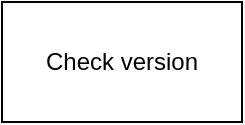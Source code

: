 <mxfile version="24.5.4" type="device">
  <diagram name="Page-1" id="WnQ51D4KgtJYPzbZZymF">
    <mxGraphModel dx="954" dy="592" grid="1" gridSize="10" guides="1" tooltips="1" connect="1" arrows="1" fold="1" page="1" pageScale="1" pageWidth="827" pageHeight="1169" math="0" shadow="0">
      <root>
        <mxCell id="0" />
        <mxCell id="1" parent="0" />
        <mxCell id="mlYaVqdWXbuzQ77CRG0n-1" value="Check version" style="rounded=0;whiteSpace=wrap;html=1;" vertex="1" parent="1">
          <mxGeometry y="30" width="120" height="60" as="geometry" />
        </mxCell>
      </root>
    </mxGraphModel>
  </diagram>
</mxfile>
